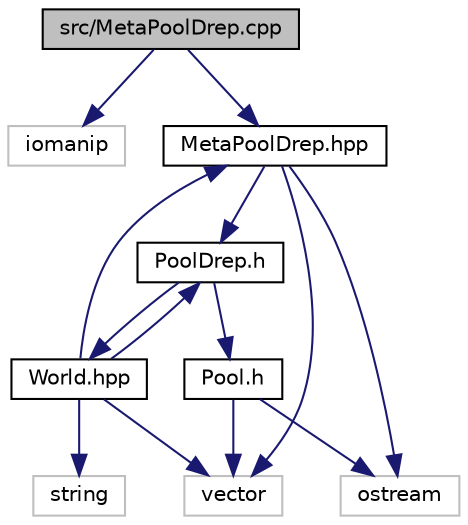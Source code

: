 digraph "src/MetaPoolDrep.cpp"
{
  edge [fontname="Helvetica",fontsize="10",labelfontname="Helvetica",labelfontsize="10"];
  node [fontname="Helvetica",fontsize="10",shape=record];
  Node0 [label="src/MetaPoolDrep.cpp",height=0.2,width=0.4,color="black", fillcolor="grey75", style="filled", fontcolor="black"];
  Node0 -> Node1 [color="midnightblue",fontsize="10",style="solid"];
  Node1 [label="iomanip",height=0.2,width=0.4,color="grey75", fillcolor="white", style="filled"];
  Node0 -> Node2 [color="midnightblue",fontsize="10",style="solid"];
  Node2 [label="MetaPoolDrep.hpp",height=0.2,width=0.4,color="black", fillcolor="white", style="filled",URL="$_meta_pool_drep_8hpp.html",tooltip="A Pool of Drepanocitose Pools. "];
  Node2 -> Node3 [color="midnightblue",fontsize="10",style="solid"];
  Node3 [label="vector",height=0.2,width=0.4,color="grey75", fillcolor="white", style="filled"];
  Node2 -> Node4 [color="midnightblue",fontsize="10",style="solid"];
  Node4 [label="ostream",height=0.2,width=0.4,color="grey75", fillcolor="white", style="filled"];
  Node2 -> Node5 [color="midnightblue",fontsize="10",style="solid"];
  Node5 [label="PoolDrep.h",height=0.2,width=0.4,color="black", fillcolor="white", style="filled",URL="$_pool_drep_8h.html",tooltip="Generates a pool of alleles using the sickle cell anemia. This is class inherits of pool and uses the..."];
  Node5 -> Node6 [color="midnightblue",fontsize="10",style="solid"];
  Node6 [label="Pool.h",height=0.2,width=0.4,color="black", fillcolor="white", style="filled",URL="$_pool_8h.html",tooltip="generates a pool of alleles "];
  Node6 -> Node3 [color="midnightblue",fontsize="10",style="solid"];
  Node6 -> Node4 [color="midnightblue",fontsize="10",style="solid"];
  Node5 -> Node7 [color="midnightblue",fontsize="10",style="solid"];
  Node7 [label="World.hpp",height=0.2,width=0.4,color="black", fillcolor="white", style="filled",URL="$_world_8hpp.html",tooltip="generates a pool of alleles "];
  Node7 -> Node3 [color="midnightblue",fontsize="10",style="solid"];
  Node7 -> Node8 [color="midnightblue",fontsize="10",style="solid"];
  Node8 [label="string",height=0.2,width=0.4,color="grey75", fillcolor="white", style="filled"];
  Node7 -> Node2 [color="midnightblue",fontsize="10",style="solid"];
  Node7 -> Node5 [color="midnightblue",fontsize="10",style="solid"];
}
